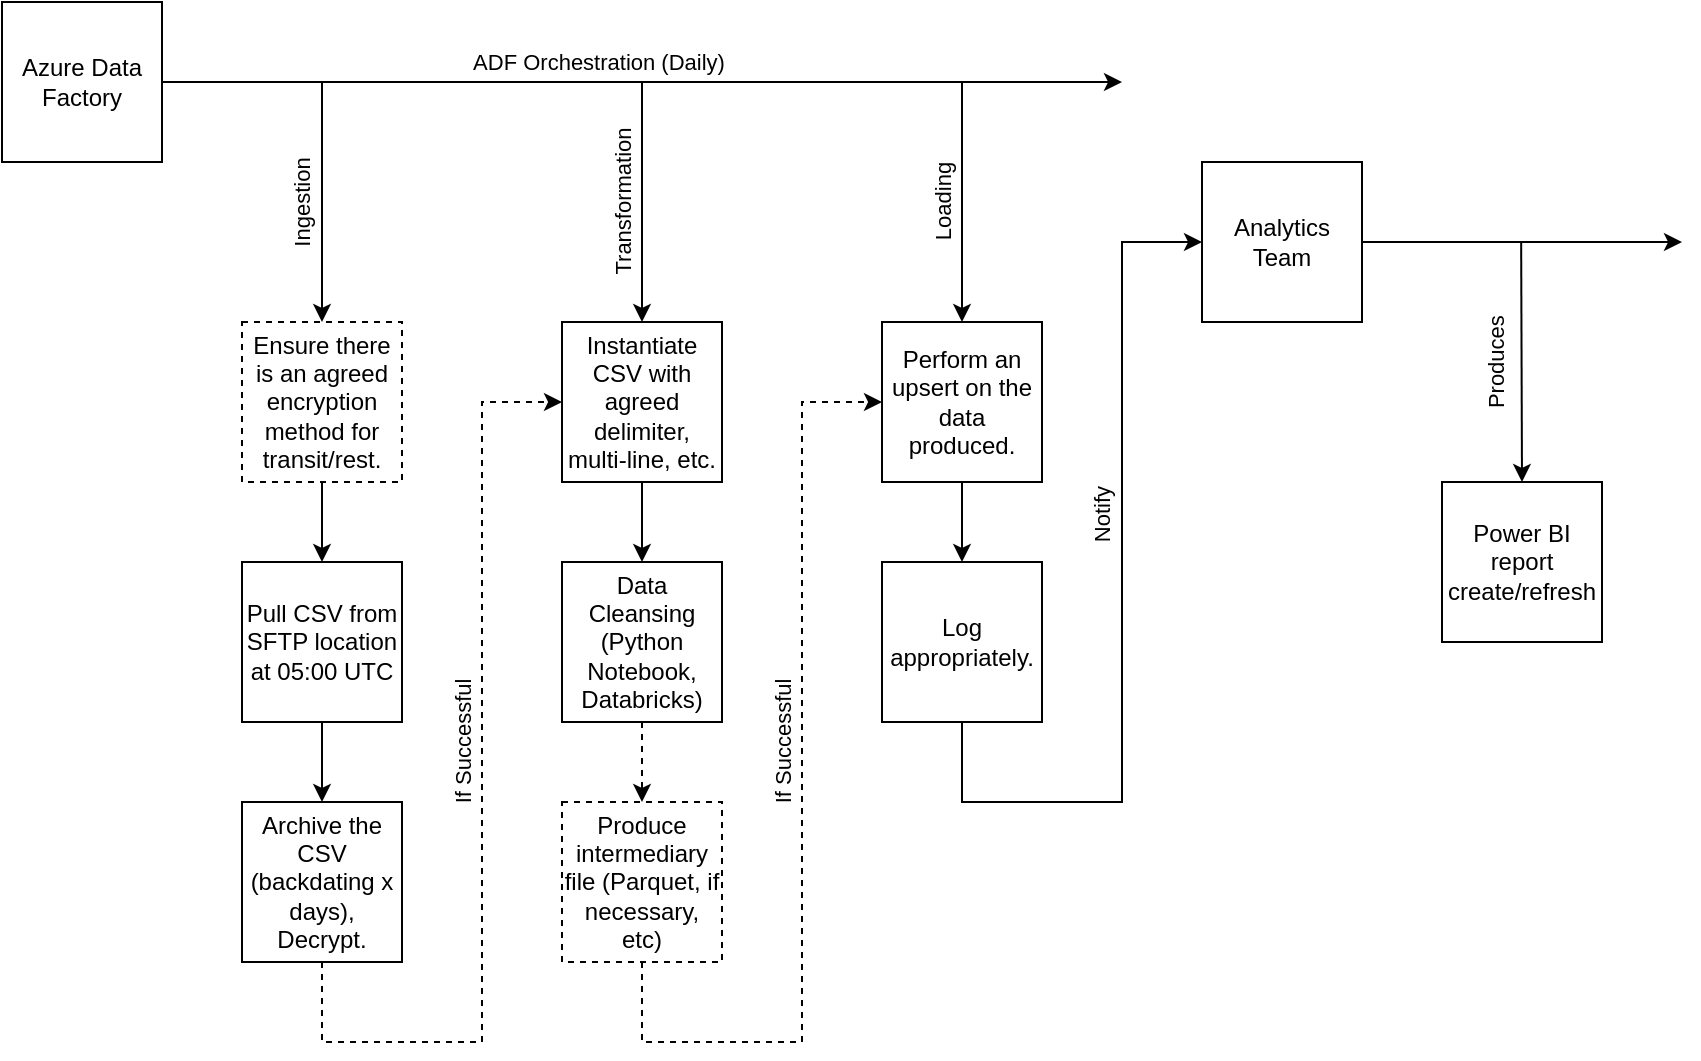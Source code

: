 <mxfile version="28.0.6">
  <diagram name="Page-1" id="q2N97K03fGu_8hDbX-mZ">
    <mxGraphModel dx="1055" dy="831" grid="1" gridSize="10" guides="1" tooltips="1" connect="1" arrows="1" fold="1" page="1" pageScale="1" pageWidth="827" pageHeight="1169" math="0" shadow="0">
      <root>
        <mxCell id="0" />
        <mxCell id="1" parent="0" />
        <mxCell id="Zg_yZ-KcbtZBnX7tjjq3-1" value="Azure Data Factory" style="rounded=0;whiteSpace=wrap;html=1;" vertex="1" parent="1">
          <mxGeometry x="80" y="160" width="80" height="80" as="geometry" />
        </mxCell>
        <mxCell id="Zg_yZ-KcbtZBnX7tjjq3-2" value="" style="endArrow=classic;html=1;rounded=0;exitX=1;exitY=0.5;exitDx=0;exitDy=0;" edge="1" parent="1" source="Zg_yZ-KcbtZBnX7tjjq3-1">
          <mxGeometry width="50" height="50" relative="1" as="geometry">
            <mxPoint x="280" y="340" as="sourcePoint" />
            <mxPoint x="640" y="200" as="targetPoint" />
          </mxGeometry>
        </mxCell>
        <mxCell id="Zg_yZ-KcbtZBnX7tjjq3-3" value="ADF Orchestration (Daily)" style="edgeLabel;html=1;align=center;verticalAlign=middle;resizable=0;points=[];" vertex="1" connectable="0" parent="Zg_yZ-KcbtZBnX7tjjq3-2">
          <mxGeometry x="-0.091" y="2" relative="1" as="geometry">
            <mxPoint y="-8" as="offset" />
          </mxGeometry>
        </mxCell>
        <mxCell id="Zg_yZ-KcbtZBnX7tjjq3-4" value="" style="endArrow=classic;html=1;rounded=0;entryX=0.5;entryY=0;entryDx=0;entryDy=0;" edge="1" parent="1" target="Zg_yZ-KcbtZBnX7tjjq3-7">
          <mxGeometry width="50" height="50" relative="1" as="geometry">
            <mxPoint x="240" y="200" as="sourcePoint" />
            <mxPoint x="240" y="320" as="targetPoint" />
          </mxGeometry>
        </mxCell>
        <mxCell id="Zg_yZ-KcbtZBnX7tjjq3-6" value="Ingestion" style="edgeLabel;html=1;align=center;verticalAlign=middle;resizable=0;points=[];rotation=-90;" vertex="1" connectable="0" parent="Zg_yZ-KcbtZBnX7tjjq3-4">
          <mxGeometry x="-0.156" y="-1" relative="1" as="geometry">
            <mxPoint x="-9" y="10" as="offset" />
          </mxGeometry>
        </mxCell>
        <mxCell id="Zg_yZ-KcbtZBnX7tjjq3-9" value="" style="edgeStyle=orthogonalEdgeStyle;rounded=0;orthogonalLoop=1;jettySize=auto;html=1;entryX=0.5;entryY=0;entryDx=0;entryDy=0;" edge="1" parent="1" source="Zg_yZ-KcbtZBnX7tjjq3-7" target="Zg_yZ-KcbtZBnX7tjjq3-8">
          <mxGeometry relative="1" as="geometry" />
        </mxCell>
        <mxCell id="Zg_yZ-KcbtZBnX7tjjq3-7" value="Ensure there is an agreed encryption method for transit/rest." style="rounded=0;whiteSpace=wrap;html=1;dashed=1;" vertex="1" parent="1">
          <mxGeometry x="200" y="320" width="80" height="80" as="geometry" />
        </mxCell>
        <mxCell id="Zg_yZ-KcbtZBnX7tjjq3-13" value="" style="edgeStyle=orthogonalEdgeStyle;rounded=0;orthogonalLoop=1;jettySize=auto;html=1;" edge="1" parent="1" source="Zg_yZ-KcbtZBnX7tjjq3-8" target="Zg_yZ-KcbtZBnX7tjjq3-12">
          <mxGeometry relative="1" as="geometry" />
        </mxCell>
        <mxCell id="Zg_yZ-KcbtZBnX7tjjq3-8" value="Pull CSV from SFTP location at 05:00 UTC" style="rounded=0;whiteSpace=wrap;html=1;" vertex="1" parent="1">
          <mxGeometry x="200" y="440" width="80" height="80" as="geometry" />
        </mxCell>
        <mxCell id="Zg_yZ-KcbtZBnX7tjjq3-12" value="Archive the CSV (backdating x days), Decrypt." style="rounded=0;whiteSpace=wrap;html=1;" vertex="1" parent="1">
          <mxGeometry x="200" y="560" width="80" height="80" as="geometry" />
        </mxCell>
        <mxCell id="Zg_yZ-KcbtZBnX7tjjq3-14" value="" style="endArrow=classic;html=1;rounded=0;entryX=0.5;entryY=0;entryDx=0;entryDy=0;" edge="1" parent="1" target="Zg_yZ-KcbtZBnX7tjjq3-16">
          <mxGeometry width="50" height="50" relative="1" as="geometry">
            <mxPoint x="400" y="200" as="sourcePoint" />
            <mxPoint x="400" y="320" as="targetPoint" />
          </mxGeometry>
        </mxCell>
        <mxCell id="Zg_yZ-KcbtZBnX7tjjq3-15" value="Transformation" style="edgeLabel;html=1;align=center;verticalAlign=middle;resizable=0;points=[];rotation=-90;" vertex="1" connectable="0" parent="Zg_yZ-KcbtZBnX7tjjq3-14">
          <mxGeometry x="-0.053" y="-2" relative="1" as="geometry">
            <mxPoint x="-8" y="3" as="offset" />
          </mxGeometry>
        </mxCell>
        <mxCell id="Zg_yZ-KcbtZBnX7tjjq3-20" value="" style="edgeStyle=orthogonalEdgeStyle;rounded=0;orthogonalLoop=1;jettySize=auto;html=1;" edge="1" parent="1" source="Zg_yZ-KcbtZBnX7tjjq3-16" target="Zg_yZ-KcbtZBnX7tjjq3-19">
          <mxGeometry relative="1" as="geometry" />
        </mxCell>
        <mxCell id="Zg_yZ-KcbtZBnX7tjjq3-16" value="Instantiate CSV with agreed delimiter, multi-line, etc." style="rounded=0;whiteSpace=wrap;html=1;" vertex="1" parent="1">
          <mxGeometry x="360" y="320" width="80" height="80" as="geometry" />
        </mxCell>
        <mxCell id="Zg_yZ-KcbtZBnX7tjjq3-17" value="" style="endArrow=classic;html=1;rounded=0;exitX=0.5;exitY=1;exitDx=0;exitDy=0;entryX=0;entryY=0.5;entryDx=0;entryDy=0;dashed=1;" edge="1" parent="1" source="Zg_yZ-KcbtZBnX7tjjq3-12" target="Zg_yZ-KcbtZBnX7tjjq3-16">
          <mxGeometry width="50" height="50" relative="1" as="geometry">
            <mxPoint x="320" y="470" as="sourcePoint" />
            <mxPoint x="370" y="420" as="targetPoint" />
            <Array as="points">
              <mxPoint x="240" y="680" />
              <mxPoint x="320" y="680" />
              <mxPoint x="320" y="360" />
            </Array>
          </mxGeometry>
        </mxCell>
        <mxCell id="Zg_yZ-KcbtZBnX7tjjq3-18" value="If Successful" style="edgeLabel;html=1;align=center;verticalAlign=middle;resizable=0;points=[];rotation=-90;" vertex="1" connectable="0" parent="Zg_yZ-KcbtZBnX7tjjq3-17">
          <mxGeometry x="0.125" y="-3" relative="1" as="geometry">
            <mxPoint x="-13" as="offset" />
          </mxGeometry>
        </mxCell>
        <mxCell id="Zg_yZ-KcbtZBnX7tjjq3-24" value="" style="edgeStyle=orthogonalEdgeStyle;rounded=0;orthogonalLoop=1;jettySize=auto;html=1;dashed=1;" edge="1" parent="1" source="Zg_yZ-KcbtZBnX7tjjq3-19" target="Zg_yZ-KcbtZBnX7tjjq3-23">
          <mxGeometry relative="1" as="geometry" />
        </mxCell>
        <mxCell id="Zg_yZ-KcbtZBnX7tjjq3-19" value="Data Cleansing&lt;div&gt;(Python Notebook, Databricks)&lt;/div&gt;" style="rounded=0;whiteSpace=wrap;html=1;" vertex="1" parent="1">
          <mxGeometry x="360" y="440" width="80" height="80" as="geometry" />
        </mxCell>
        <mxCell id="Zg_yZ-KcbtZBnX7tjjq3-23" value="Produce intermediary file (Parquet, if necessary, etc)" style="rounded=0;whiteSpace=wrap;html=1;dashed=1;" vertex="1" parent="1">
          <mxGeometry x="360" y="560" width="80" height="80" as="geometry" />
        </mxCell>
        <mxCell id="Zg_yZ-KcbtZBnX7tjjq3-25" value="" style="endArrow=classic;html=1;rounded=0;entryX=0.5;entryY=0;entryDx=0;entryDy=0;" edge="1" parent="1" target="Zg_yZ-KcbtZBnX7tjjq3-27">
          <mxGeometry width="50" height="50" relative="1" as="geometry">
            <mxPoint x="560" y="200" as="sourcePoint" />
            <mxPoint x="560" y="320" as="targetPoint" />
          </mxGeometry>
        </mxCell>
        <mxCell id="Zg_yZ-KcbtZBnX7tjjq3-26" value="Loading" style="edgeLabel;html=1;align=center;verticalAlign=middle;resizable=0;points=[];rotation=-90;" vertex="1" connectable="0" parent="Zg_yZ-KcbtZBnX7tjjq3-25">
          <mxGeometry x="-0.053" y="-2" relative="1" as="geometry">
            <mxPoint x="-8" y="3" as="offset" />
          </mxGeometry>
        </mxCell>
        <mxCell id="Zg_yZ-KcbtZBnX7tjjq3-31" value="" style="edgeStyle=orthogonalEdgeStyle;rounded=0;orthogonalLoop=1;jettySize=auto;html=1;" edge="1" parent="1" source="Zg_yZ-KcbtZBnX7tjjq3-27" target="Zg_yZ-KcbtZBnX7tjjq3-30">
          <mxGeometry relative="1" as="geometry" />
        </mxCell>
        <mxCell id="Zg_yZ-KcbtZBnX7tjjq3-27" value="Perform an upsert on the data produced." style="rounded=0;whiteSpace=wrap;html=1;" vertex="1" parent="1">
          <mxGeometry x="520" y="320" width="80" height="80" as="geometry" />
        </mxCell>
        <mxCell id="Zg_yZ-KcbtZBnX7tjjq3-28" value="" style="endArrow=classic;html=1;rounded=0;entryX=0;entryY=0.5;entryDx=0;entryDy=0;dashed=1;exitX=0.5;exitY=1;exitDx=0;exitDy=0;" edge="1" parent="1" source="Zg_yZ-KcbtZBnX7tjjq3-23" target="Zg_yZ-KcbtZBnX7tjjq3-27">
          <mxGeometry width="50" height="50" relative="1" as="geometry">
            <mxPoint x="400" y="640" as="sourcePoint" />
            <mxPoint x="520" y="360" as="targetPoint" />
            <Array as="points">
              <mxPoint x="400" y="680" />
              <mxPoint x="480" y="680" />
              <mxPoint x="480" y="360" />
            </Array>
          </mxGeometry>
        </mxCell>
        <mxCell id="Zg_yZ-KcbtZBnX7tjjq3-29" value="If Successful" style="edgeLabel;html=1;align=center;verticalAlign=middle;resizable=0;points=[];rotation=-90;" vertex="1" connectable="0" parent="Zg_yZ-KcbtZBnX7tjjq3-28">
          <mxGeometry x="0.125" y="-3" relative="1" as="geometry">
            <mxPoint x="-13" as="offset" />
          </mxGeometry>
        </mxCell>
        <mxCell id="Zg_yZ-KcbtZBnX7tjjq3-30" value="Log appropriately." style="rounded=0;whiteSpace=wrap;html=1;" vertex="1" parent="1">
          <mxGeometry x="520" y="440" width="80" height="80" as="geometry" />
        </mxCell>
        <mxCell id="Zg_yZ-KcbtZBnX7tjjq3-32" value="Analytics Team" style="rounded=0;whiteSpace=wrap;html=1;" vertex="1" parent="1">
          <mxGeometry x="680" y="240" width="80" height="80" as="geometry" />
        </mxCell>
        <mxCell id="Zg_yZ-KcbtZBnX7tjjq3-35" value="" style="endArrow=classic;html=1;rounded=0;exitX=0.5;exitY=1;exitDx=0;exitDy=0;entryX=0;entryY=0.5;entryDx=0;entryDy=0;" edge="1" parent="1" source="Zg_yZ-KcbtZBnX7tjjq3-30" target="Zg_yZ-KcbtZBnX7tjjq3-32">
          <mxGeometry width="50" height="50" relative="1" as="geometry">
            <mxPoint x="620" y="470" as="sourcePoint" />
            <mxPoint x="670" y="420" as="targetPoint" />
            <Array as="points">
              <mxPoint x="560" y="560" />
              <mxPoint x="640" y="560" />
              <mxPoint x="640" y="280" />
            </Array>
          </mxGeometry>
        </mxCell>
        <mxCell id="Zg_yZ-KcbtZBnX7tjjq3-36" value="Notify" style="edgeLabel;html=1;align=center;verticalAlign=middle;resizable=0;points=[];rotation=-90;" vertex="1" connectable="0" parent="Zg_yZ-KcbtZBnX7tjjq3-35">
          <mxGeometry x="0.08" y="3" relative="1" as="geometry">
            <mxPoint x="-7" y="-26" as="offset" />
          </mxGeometry>
        </mxCell>
        <mxCell id="Zg_yZ-KcbtZBnX7tjjq3-37" value="" style="endArrow=classic;html=1;rounded=0;exitX=1;exitY=0.5;exitDx=0;exitDy=0;" edge="1" parent="1" source="Zg_yZ-KcbtZBnX7tjjq3-32">
          <mxGeometry width="50" height="50" relative="1" as="geometry">
            <mxPoint x="650" y="500" as="sourcePoint" />
            <mxPoint x="920" y="280" as="targetPoint" />
          </mxGeometry>
        </mxCell>
        <mxCell id="Zg_yZ-KcbtZBnX7tjjq3-38" value="" style="endArrow=classic;html=1;rounded=0;entryX=0.5;entryY=0;entryDx=0;entryDy=0;" edge="1" parent="1" target="Zg_yZ-KcbtZBnX7tjjq3-40">
          <mxGeometry width="50" height="50" relative="1" as="geometry">
            <mxPoint x="839.58" y="280" as="sourcePoint" />
            <mxPoint x="839.58" y="400" as="targetPoint" />
          </mxGeometry>
        </mxCell>
        <mxCell id="Zg_yZ-KcbtZBnX7tjjq3-39" value="Produces" style="edgeLabel;html=1;align=center;verticalAlign=middle;resizable=0;points=[];rotation=-90;" vertex="1" connectable="0" parent="Zg_yZ-KcbtZBnX7tjjq3-38">
          <mxGeometry x="0.122" y="-3" relative="1" as="geometry">
            <mxPoint x="-10" y="-7" as="offset" />
          </mxGeometry>
        </mxCell>
        <mxCell id="Zg_yZ-KcbtZBnX7tjjq3-40" value="Power BI report create/refresh" style="rounded=0;whiteSpace=wrap;html=1;" vertex="1" parent="1">
          <mxGeometry x="800" y="400" width="80" height="80" as="geometry" />
        </mxCell>
      </root>
    </mxGraphModel>
  </diagram>
</mxfile>
